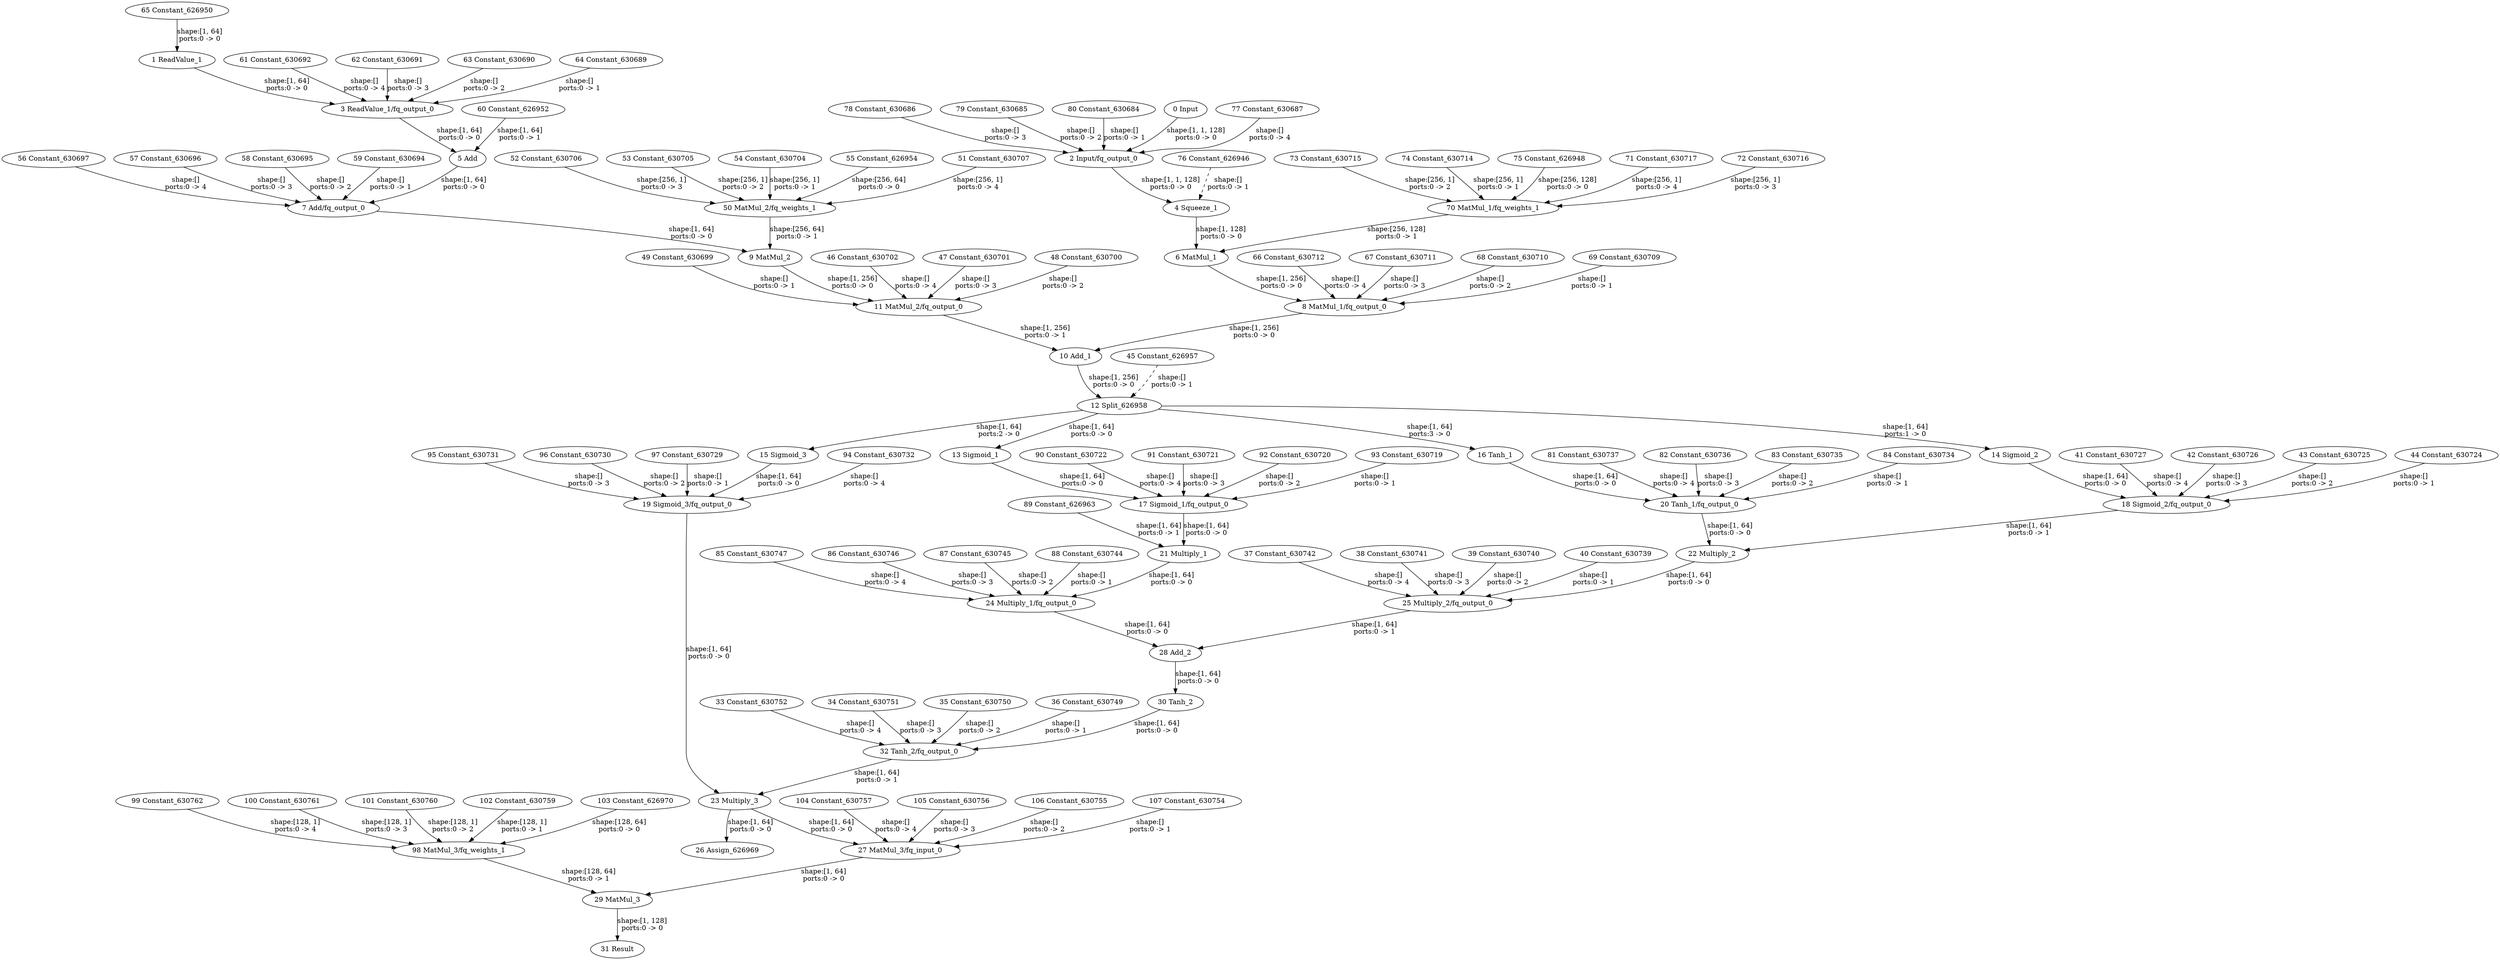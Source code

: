 strict digraph  {
"0 Input" [id=0, type=Parameter];
"1 ReadValue_1" [id=1, type=ReadValue];
"2 Input/fq_output_0" [id=2, type=FakeQuantize];
"3 ReadValue_1/fq_output_0" [id=3, type=FakeQuantize];
"4 Squeeze_1" [id=4, type=Squeeze];
"5 Add" [id=5, type=Add];
"6 MatMul_1" [id=6, type=MatMul];
"7 Add/fq_output_0" [id=7, type=FakeQuantize];
"8 MatMul_1/fq_output_0" [id=8, type=FakeQuantize];
"9 MatMul_2" [id=9, type=MatMul];
"10 Add_1" [id=10, type=Add];
"11 MatMul_2/fq_output_0" [id=11, type=FakeQuantize];
"12 Split_626958" [id=12, type=Split];
"13 Sigmoid_1" [id=13, type=Sigmoid];
"14 Sigmoid_2" [id=14, type=Sigmoid];
"15 Sigmoid_3" [id=15, type=Sigmoid];
"16 Tanh_1" [id=16, type=Tanh];
"17 Sigmoid_1/fq_output_0" [id=17, type=FakeQuantize];
"18 Sigmoid_2/fq_output_0" [id=18, type=FakeQuantize];
"19 Sigmoid_3/fq_output_0" [id=19, type=FakeQuantize];
"20 Tanh_1/fq_output_0" [id=20, type=FakeQuantize];
"21 Multiply_1" [id=21, type=Multiply];
"22 Multiply_2" [id=22, type=Multiply];
"23 Multiply_3" [id=23, type=Multiply];
"24 Multiply_1/fq_output_0" [id=24, type=FakeQuantize];
"25 Multiply_2/fq_output_0" [id=25, type=FakeQuantize];
"26 Assign_626969" [id=26, type=Assign];
"27 MatMul_3/fq_input_0" [id=27, type=FakeQuantize];
"28 Add_2" [id=28, type=Add];
"29 MatMul_3" [id=29, type=MatMul];
"30 Tanh_2" [id=30, type=Tanh];
"31 Result" [id=31, type=Result];
"32 Tanh_2/fq_output_0" [id=32, type=FakeQuantize];
"33 Constant_630752" [id=33, type=Constant];
"34 Constant_630751" [id=34, type=Constant];
"35 Constant_630750" [id=35, type=Constant];
"36 Constant_630749" [id=36, type=Constant];
"37 Constant_630742" [id=37, type=Constant];
"38 Constant_630741" [id=38, type=Constant];
"39 Constant_630740" [id=39, type=Constant];
"40 Constant_630739" [id=40, type=Constant];
"41 Constant_630727" [id=41, type=Constant];
"42 Constant_630726" [id=42, type=Constant];
"43 Constant_630725" [id=43, type=Constant];
"44 Constant_630724" [id=44, type=Constant];
"45 Constant_626957" [id=45, type=Constant];
"46 Constant_630702" [id=46, type=Constant];
"47 Constant_630701" [id=47, type=Constant];
"48 Constant_630700" [id=48, type=Constant];
"49 Constant_630699" [id=49, type=Constant];
"50 MatMul_2/fq_weights_1" [id=50, type=FakeQuantize];
"51 Constant_630707" [id=51, type=Constant];
"52 Constant_630706" [id=52, type=Constant];
"53 Constant_630705" [id=53, type=Constant];
"54 Constant_630704" [id=54, type=Constant];
"55 Constant_626954" [id=55, type=Constant];
"56 Constant_630697" [id=56, type=Constant];
"57 Constant_630696" [id=57, type=Constant];
"58 Constant_630695" [id=58, type=Constant];
"59 Constant_630694" [id=59, type=Constant];
"60 Constant_626952" [id=60, type=Constant];
"61 Constant_630692" [id=61, type=Constant];
"62 Constant_630691" [id=62, type=Constant];
"63 Constant_630690" [id=63, type=Constant];
"64 Constant_630689" [id=64, type=Constant];
"65 Constant_626950" [id=65, type=Constant];
"66 Constant_630712" [id=66, type=Constant];
"67 Constant_630711" [id=67, type=Constant];
"68 Constant_630710" [id=68, type=Constant];
"69 Constant_630709" [id=69, type=Constant];
"70 MatMul_1/fq_weights_1" [id=70, type=FakeQuantize];
"71 Constant_630717" [id=71, type=Constant];
"72 Constant_630716" [id=72, type=Constant];
"73 Constant_630715" [id=73, type=Constant];
"74 Constant_630714" [id=74, type=Constant];
"75 Constant_626948" [id=75, type=Constant];
"76 Constant_626946" [id=76, type=Constant];
"77 Constant_630687" [id=77, type=Constant];
"78 Constant_630686" [id=78, type=Constant];
"79 Constant_630685" [id=79, type=Constant];
"80 Constant_630684" [id=80, type=Constant];
"81 Constant_630737" [id=81, type=Constant];
"82 Constant_630736" [id=82, type=Constant];
"83 Constant_630735" [id=83, type=Constant];
"84 Constant_630734" [id=84, type=Constant];
"85 Constant_630747" [id=85, type=Constant];
"86 Constant_630746" [id=86, type=Constant];
"87 Constant_630745" [id=87, type=Constant];
"88 Constant_630744" [id=88, type=Constant];
"89 Constant_626963" [id=89, type=Constant];
"90 Constant_630722" [id=90, type=Constant];
"91 Constant_630721" [id=91, type=Constant];
"92 Constant_630720" [id=92, type=Constant];
"93 Constant_630719" [id=93, type=Constant];
"94 Constant_630732" [id=94, type=Constant];
"95 Constant_630731" [id=95, type=Constant];
"96 Constant_630730" [id=96, type=Constant];
"97 Constant_630729" [id=97, type=Constant];
"98 MatMul_3/fq_weights_1" [id=98, type=FakeQuantize];
"99 Constant_630762" [id=99, type=Constant];
"100 Constant_630761" [id=100, type=Constant];
"101 Constant_630760" [id=101, type=Constant];
"102 Constant_630759" [id=102, type=Constant];
"103 Constant_626970" [id=103, type=Constant];
"104 Constant_630757" [id=104, type=Constant];
"105 Constant_630756" [id=105, type=Constant];
"106 Constant_630755" [id=106, type=Constant];
"107 Constant_630754" [id=107, type=Constant];
"0 Input" -> "2 Input/fq_output_0"  [label="shape:[1, 1, 128]\nports:0 -> 0", style=solid];
"1 ReadValue_1" -> "3 ReadValue_1/fq_output_0"  [label="shape:[1, 64]\nports:0 -> 0", style=solid];
"2 Input/fq_output_0" -> "4 Squeeze_1"  [label="shape:[1, 1, 128]\nports:0 -> 0", style=solid];
"3 ReadValue_1/fq_output_0" -> "5 Add"  [label="shape:[1, 64]\nports:0 -> 0", style=solid];
"4 Squeeze_1" -> "6 MatMul_1"  [label="shape:[1, 128]\nports:0 -> 0", style=solid];
"5 Add" -> "7 Add/fq_output_0"  [label="shape:[1, 64]\nports:0 -> 0", style=solid];
"6 MatMul_1" -> "8 MatMul_1/fq_output_0"  [label="shape:[1, 256]\nports:0 -> 0", style=solid];
"7 Add/fq_output_0" -> "9 MatMul_2"  [label="shape:[1, 64]\nports:0 -> 0", style=solid];
"8 MatMul_1/fq_output_0" -> "10 Add_1"  [label="shape:[1, 256]\nports:0 -> 0", style=solid];
"9 MatMul_2" -> "11 MatMul_2/fq_output_0"  [label="shape:[1, 256]\nports:0 -> 0", style=solid];
"10 Add_1" -> "12 Split_626958"  [label="shape:[1, 256]\nports:0 -> 0", style=solid];
"11 MatMul_2/fq_output_0" -> "10 Add_1"  [label="shape:[1, 256]\nports:0 -> 1", style=solid];
"12 Split_626958" -> "13 Sigmoid_1"  [label="shape:[1, 64]\nports:0 -> 0", style=solid];
"12 Split_626958" -> "14 Sigmoid_2"  [label="shape:[1, 64]\nports:1 -> 0", style=solid];
"12 Split_626958" -> "15 Sigmoid_3"  [label="shape:[1, 64]\nports:2 -> 0", style=solid];
"12 Split_626958" -> "16 Tanh_1"  [label="shape:[1, 64]\nports:3 -> 0", style=solid];
"13 Sigmoid_1" -> "17 Sigmoid_1/fq_output_0"  [label="shape:[1, 64]\nports:0 -> 0", style=solid];
"14 Sigmoid_2" -> "18 Sigmoid_2/fq_output_0"  [label="shape:[1, 64]\nports:0 -> 0", style=solid];
"15 Sigmoid_3" -> "19 Sigmoid_3/fq_output_0"  [label="shape:[1, 64]\nports:0 -> 0", style=solid];
"16 Tanh_1" -> "20 Tanh_1/fq_output_0"  [label="shape:[1, 64]\nports:0 -> 0", style=solid];
"17 Sigmoid_1/fq_output_0" -> "21 Multiply_1"  [label="shape:[1, 64]\nports:0 -> 0", style=solid];
"18 Sigmoid_2/fq_output_0" -> "22 Multiply_2"  [label="shape:[1, 64]\nports:0 -> 1", style=solid];
"19 Sigmoid_3/fq_output_0" -> "23 Multiply_3"  [label="shape:[1, 64]\nports:0 -> 0", style=solid];
"20 Tanh_1/fq_output_0" -> "22 Multiply_2"  [label="shape:[1, 64]\nports:0 -> 0", style=solid];
"21 Multiply_1" -> "24 Multiply_1/fq_output_0"  [label="shape:[1, 64]\nports:0 -> 0", style=solid];
"22 Multiply_2" -> "25 Multiply_2/fq_output_0"  [label="shape:[1, 64]\nports:0 -> 0", style=solid];
"23 Multiply_3" -> "26 Assign_626969"  [label="shape:[1, 64]\nports:0 -> 0", style=solid];
"23 Multiply_3" -> "27 MatMul_3/fq_input_0"  [label="shape:[1, 64]\nports:0 -> 0", style=solid];
"24 Multiply_1/fq_output_0" -> "28 Add_2"  [label="shape:[1, 64]\nports:0 -> 0", style=solid];
"25 Multiply_2/fq_output_0" -> "28 Add_2"  [label="shape:[1, 64]\nports:0 -> 1", style=solid];
"27 MatMul_3/fq_input_0" -> "29 MatMul_3"  [label="shape:[1, 64]\nports:0 -> 0", style=solid];
"28 Add_2" -> "30 Tanh_2"  [label="shape:[1, 64]\nports:0 -> 0", style=solid];
"29 MatMul_3" -> "31 Result"  [label="shape:[1, 128]\nports:0 -> 0", style=solid];
"30 Tanh_2" -> "32 Tanh_2/fq_output_0"  [label="shape:[1, 64]\nports:0 -> 0", style=solid];
"32 Tanh_2/fq_output_0" -> "23 Multiply_3"  [label="shape:[1, 64]\nports:0 -> 1", style=solid];
"33 Constant_630752" -> "32 Tanh_2/fq_output_0"  [label="shape:[]\nports:0 -> 4", style=solid];
"34 Constant_630751" -> "32 Tanh_2/fq_output_0"  [label="shape:[]\nports:0 -> 3", style=solid];
"35 Constant_630750" -> "32 Tanh_2/fq_output_0"  [label="shape:[]\nports:0 -> 2", style=solid];
"36 Constant_630749" -> "32 Tanh_2/fq_output_0"  [label="shape:[]\nports:0 -> 1", style=solid];
"37 Constant_630742" -> "25 Multiply_2/fq_output_0"  [label="shape:[]\nports:0 -> 4", style=solid];
"38 Constant_630741" -> "25 Multiply_2/fq_output_0"  [label="shape:[]\nports:0 -> 3", style=solid];
"39 Constant_630740" -> "25 Multiply_2/fq_output_0"  [label="shape:[]\nports:0 -> 2", style=solid];
"40 Constant_630739" -> "25 Multiply_2/fq_output_0"  [label="shape:[]\nports:0 -> 1", style=solid];
"41 Constant_630727" -> "18 Sigmoid_2/fq_output_0"  [label="shape:[]\nports:0 -> 4", style=solid];
"42 Constant_630726" -> "18 Sigmoid_2/fq_output_0"  [label="shape:[]\nports:0 -> 3", style=solid];
"43 Constant_630725" -> "18 Sigmoid_2/fq_output_0"  [label="shape:[]\nports:0 -> 2", style=solid];
"44 Constant_630724" -> "18 Sigmoid_2/fq_output_0"  [label="shape:[]\nports:0 -> 1", style=solid];
"45 Constant_626957" -> "12 Split_626958"  [label="shape:[]\nports:0 -> 1", style=dashed];
"46 Constant_630702" -> "11 MatMul_2/fq_output_0"  [label="shape:[]\nports:0 -> 4", style=solid];
"47 Constant_630701" -> "11 MatMul_2/fq_output_0"  [label="shape:[]\nports:0 -> 3", style=solid];
"48 Constant_630700" -> "11 MatMul_2/fq_output_0"  [label="shape:[]\nports:0 -> 2", style=solid];
"49 Constant_630699" -> "11 MatMul_2/fq_output_0"  [label="shape:[]\nports:0 -> 1", style=solid];
"50 MatMul_2/fq_weights_1" -> "9 MatMul_2"  [label="shape:[256, 64]\nports:0 -> 1", style=solid];
"51 Constant_630707" -> "50 MatMul_2/fq_weights_1"  [label="shape:[256, 1]\nports:0 -> 4", style=solid];
"52 Constant_630706" -> "50 MatMul_2/fq_weights_1"  [label="shape:[256, 1]\nports:0 -> 3", style=solid];
"53 Constant_630705" -> "50 MatMul_2/fq_weights_1"  [label="shape:[256, 1]\nports:0 -> 2", style=solid];
"54 Constant_630704" -> "50 MatMul_2/fq_weights_1"  [label="shape:[256, 1]\nports:0 -> 1", style=solid];
"55 Constant_626954" -> "50 MatMul_2/fq_weights_1"  [label="shape:[256, 64]\nports:0 -> 0", style=solid];
"56 Constant_630697" -> "7 Add/fq_output_0"  [label="shape:[]\nports:0 -> 4", style=solid];
"57 Constant_630696" -> "7 Add/fq_output_0"  [label="shape:[]\nports:0 -> 3", style=solid];
"58 Constant_630695" -> "7 Add/fq_output_0"  [label="shape:[]\nports:0 -> 2", style=solid];
"59 Constant_630694" -> "7 Add/fq_output_0"  [label="shape:[]\nports:0 -> 1", style=solid];
"60 Constant_626952" -> "5 Add"  [label="shape:[1, 64]\nports:0 -> 1", style=solid];
"61 Constant_630692" -> "3 ReadValue_1/fq_output_0"  [label="shape:[]\nports:0 -> 4", style=solid];
"62 Constant_630691" -> "3 ReadValue_1/fq_output_0"  [label="shape:[]\nports:0 -> 3", style=solid];
"63 Constant_630690" -> "3 ReadValue_1/fq_output_0"  [label="shape:[]\nports:0 -> 2", style=solid];
"64 Constant_630689" -> "3 ReadValue_1/fq_output_0"  [label="shape:[]\nports:0 -> 1", style=solid];
"65 Constant_626950" -> "1 ReadValue_1"  [label="shape:[1, 64]\nports:0 -> 0", style=solid];
"66 Constant_630712" -> "8 MatMul_1/fq_output_0"  [label="shape:[]\nports:0 -> 4", style=solid];
"67 Constant_630711" -> "8 MatMul_1/fq_output_0"  [label="shape:[]\nports:0 -> 3", style=solid];
"68 Constant_630710" -> "8 MatMul_1/fq_output_0"  [label="shape:[]\nports:0 -> 2", style=solid];
"69 Constant_630709" -> "8 MatMul_1/fq_output_0"  [label="shape:[]\nports:0 -> 1", style=solid];
"70 MatMul_1/fq_weights_1" -> "6 MatMul_1"  [label="shape:[256, 128]\nports:0 -> 1", style=solid];
"71 Constant_630717" -> "70 MatMul_1/fq_weights_1"  [label="shape:[256, 1]\nports:0 -> 4", style=solid];
"72 Constant_630716" -> "70 MatMul_1/fq_weights_1"  [label="shape:[256, 1]\nports:0 -> 3", style=solid];
"73 Constant_630715" -> "70 MatMul_1/fq_weights_1"  [label="shape:[256, 1]\nports:0 -> 2", style=solid];
"74 Constant_630714" -> "70 MatMul_1/fq_weights_1"  [label="shape:[256, 1]\nports:0 -> 1", style=solid];
"75 Constant_626948" -> "70 MatMul_1/fq_weights_1"  [label="shape:[256, 128]\nports:0 -> 0", style=solid];
"76 Constant_626946" -> "4 Squeeze_1"  [label="shape:[]\nports:0 -> 1", style=dashed];
"77 Constant_630687" -> "2 Input/fq_output_0"  [label="shape:[]\nports:0 -> 4", style=solid];
"78 Constant_630686" -> "2 Input/fq_output_0"  [label="shape:[]\nports:0 -> 3", style=solid];
"79 Constant_630685" -> "2 Input/fq_output_0"  [label="shape:[]\nports:0 -> 2", style=solid];
"80 Constant_630684" -> "2 Input/fq_output_0"  [label="shape:[]\nports:0 -> 1", style=solid];
"81 Constant_630737" -> "20 Tanh_1/fq_output_0"  [label="shape:[]\nports:0 -> 4", style=solid];
"82 Constant_630736" -> "20 Tanh_1/fq_output_0"  [label="shape:[]\nports:0 -> 3", style=solid];
"83 Constant_630735" -> "20 Tanh_1/fq_output_0"  [label="shape:[]\nports:0 -> 2", style=solid];
"84 Constant_630734" -> "20 Tanh_1/fq_output_0"  [label="shape:[]\nports:0 -> 1", style=solid];
"85 Constant_630747" -> "24 Multiply_1/fq_output_0"  [label="shape:[]\nports:0 -> 4", style=solid];
"86 Constant_630746" -> "24 Multiply_1/fq_output_0"  [label="shape:[]\nports:0 -> 3", style=solid];
"87 Constant_630745" -> "24 Multiply_1/fq_output_0"  [label="shape:[]\nports:0 -> 2", style=solid];
"88 Constant_630744" -> "24 Multiply_1/fq_output_0"  [label="shape:[]\nports:0 -> 1", style=solid];
"89 Constant_626963" -> "21 Multiply_1"  [label="shape:[1, 64]\nports:0 -> 1", style=solid];
"90 Constant_630722" -> "17 Sigmoid_1/fq_output_0"  [label="shape:[]\nports:0 -> 4", style=solid];
"91 Constant_630721" -> "17 Sigmoid_1/fq_output_0"  [label="shape:[]\nports:0 -> 3", style=solid];
"92 Constant_630720" -> "17 Sigmoid_1/fq_output_0"  [label="shape:[]\nports:0 -> 2", style=solid];
"93 Constant_630719" -> "17 Sigmoid_1/fq_output_0"  [label="shape:[]\nports:0 -> 1", style=solid];
"94 Constant_630732" -> "19 Sigmoid_3/fq_output_0"  [label="shape:[]\nports:0 -> 4", style=solid];
"95 Constant_630731" -> "19 Sigmoid_3/fq_output_0"  [label="shape:[]\nports:0 -> 3", style=solid];
"96 Constant_630730" -> "19 Sigmoid_3/fq_output_0"  [label="shape:[]\nports:0 -> 2", style=solid];
"97 Constant_630729" -> "19 Sigmoid_3/fq_output_0"  [label="shape:[]\nports:0 -> 1", style=solid];
"98 MatMul_3/fq_weights_1" -> "29 MatMul_3"  [label="shape:[128, 64]\nports:0 -> 1", style=solid];
"99 Constant_630762" -> "98 MatMul_3/fq_weights_1"  [label="shape:[128, 1]\nports:0 -> 4", style=solid];
"100 Constant_630761" -> "98 MatMul_3/fq_weights_1"  [label="shape:[128, 1]\nports:0 -> 3", style=solid];
"101 Constant_630760" -> "98 MatMul_3/fq_weights_1"  [label="shape:[128, 1]\nports:0 -> 2", style=solid];
"102 Constant_630759" -> "98 MatMul_3/fq_weights_1"  [label="shape:[128, 1]\nports:0 -> 1", style=solid];
"103 Constant_626970" -> "98 MatMul_3/fq_weights_1"  [label="shape:[128, 64]\nports:0 -> 0", style=solid];
"104 Constant_630757" -> "27 MatMul_3/fq_input_0"  [label="shape:[]\nports:0 -> 4", style=solid];
"105 Constant_630756" -> "27 MatMul_3/fq_input_0"  [label="shape:[]\nports:0 -> 3", style=solid];
"106 Constant_630755" -> "27 MatMul_3/fq_input_0"  [label="shape:[]\nports:0 -> 2", style=solid];
"107 Constant_630754" -> "27 MatMul_3/fq_input_0"  [label="shape:[]\nports:0 -> 1", style=solid];
}
